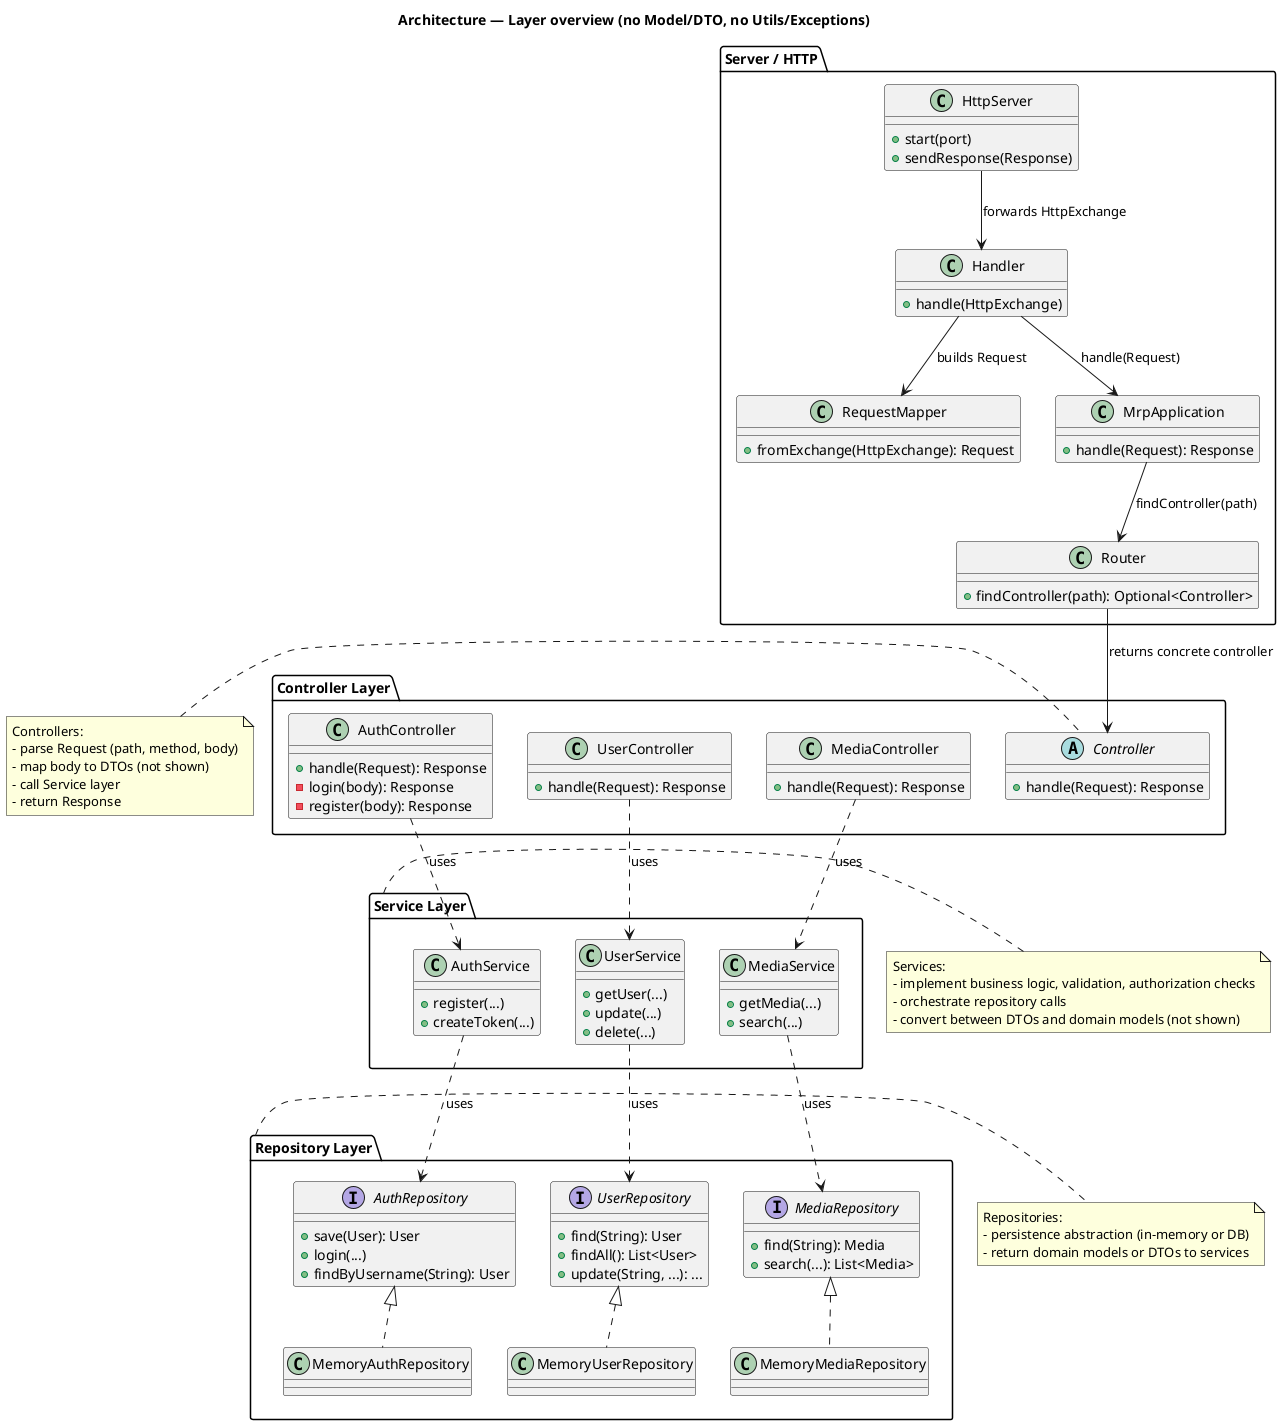 @startuml
' Architecture class diagram (layers only: Server / Controller / Service / Repository)
title Architecture — Layer overview (no Model/DTO, no Utils/Exceptions)

package "Server / HTTP" {
  class HttpServer {
    +start(port)
    +sendResponse(Response)
  }
  class Handler {
    +handle(HttpExchange)
  }
  class RequestMapper {
    +fromExchange(HttpExchange): Request
  }
  class MrpApplication {
    +handle(Request): Response
  }
  class Router {
    +findController(path): Optional<Controller>
  }
}

package "Controller Layer" {
  abstract class Controller {
    +handle(Request): Response
  }
  class AuthController {
    +handle(Request): Response
    -login(body): Response
    -register(body): Response
  }
  class UserController {
    +handle(Request): Response
  }
  class MediaController {
    +handle(Request): Response
  }
}

package "Service Layer" {
  class AuthService {
    +register(...)
    +createToken(...)
  }
  class UserService {
    +getUser(...)
    +update(...)
    +delete(...)
  }
  class MediaService {
    +getMedia(...)
    +search(...)
  }
}

package "Repository Layer" {
  interface AuthRepository {
    +save(User): User
    +login(...)
    +findByUsername(String): User
  }
  interface UserRepository {
    +find(String): User
    +findAll(): List<User>
    +update(String, ...): ...
  }
  interface MediaRepository {
    +find(String): Media
    +search(...): List<Media>
  }

  class MemoryAuthRepository
  class MemoryUserRepository
  class MemoryMediaRepository
}

' Relationships
HttpServer --> Handler : forwards HttpExchange
Handler --> RequestMapper : builds Request
Handler --> MrpApplication : handle(Request)
MrpApplication --> Router : findController(path)
Router --> Controller : returns concrete controller

AuthController ..> AuthService : uses
UserController ..> UserService : uses
MediaController ..> MediaService : uses

AuthService ..> AuthRepository : uses
UserService ..> UserRepository : uses
MediaService ..> MediaRepository : uses

AuthRepository <|.. MemoryAuthRepository
UserRepository <|.. MemoryUserRepository
MediaRepository <|.. MemoryMediaRepository

' High-level notes
note left of Controller
  Controllers:
  - parse Request (path, method, body)
  - map body to DTOs (not shown)
  - call Service layer
  - return Response
end note

note right of "Service Layer"
  Services:
  - implement business logic, validation, authorization checks
  - orchestrate repository calls
  - convert between DTOs and domain models (not shown)
end note

note right of "Repository Layer"
  Repositories:
  - persistence abstraction (in-memory or DB)
  - return domain models or DTOs to services
end note

@enduml